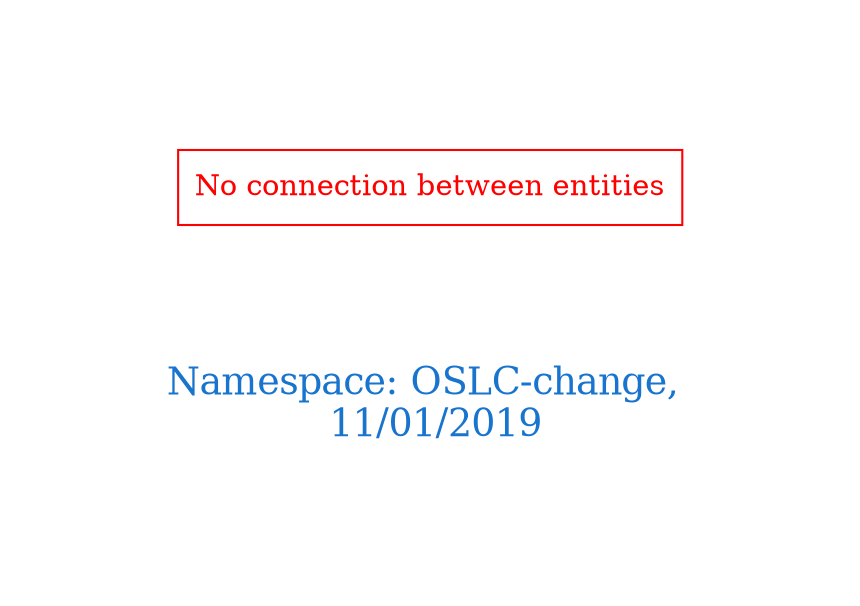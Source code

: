 digraph OGIT_ontology {
 graph [ rankdir= LR,pad=1 
fontsize = 18,
fontcolor= dodgerblue3,label = "\n\n\nNamespace: OSLC-change, \n 11/01/2019"];
node[shape=polygon];
edge [  color="gray81"];

"No connection between entities" [fontcolor = "red",color="red", shape="polygon"]
}
